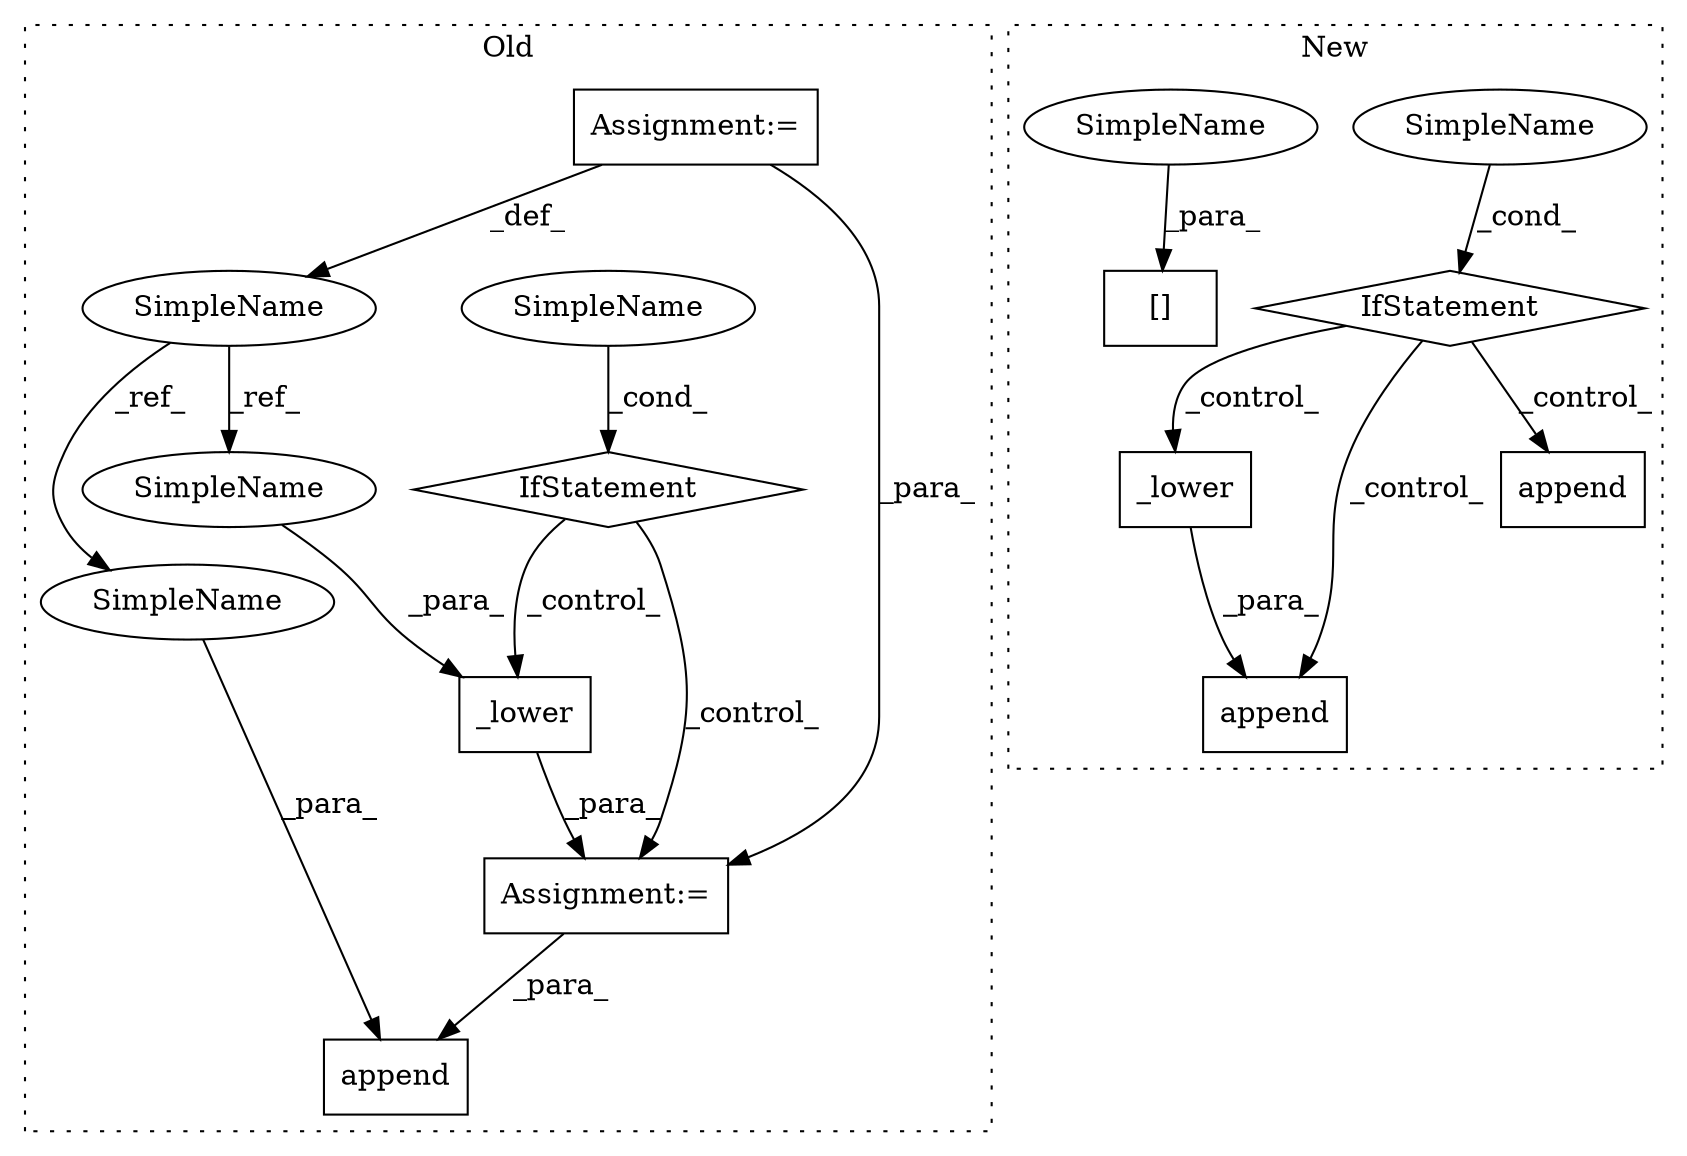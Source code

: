 digraph G {
subgraph cluster0 {
1 [label="_lower" a="32" s="9427,9438" l="7,1" shape="box"];
5 [label="IfStatement" a="25" s="9395,9408" l="4,2" shape="diamond"];
8 [label="SimpleName" a="42" s="9399" l="9" shape="ellipse"];
9 [label="Assignment:=" a="7" s="9426" l="1" shape="box"];
10 [label="SimpleName" a="42" s="9368" l="4" shape="ellipse"];
11 [label="append" a="32" s="9543,9554" l="7,1" shape="box"];
12 [label="Assignment:=" a="7" s="9372" l="1" shape="box"];
15 [label="SimpleName" a="42" s="9434" l="4" shape="ellipse"];
16 [label="SimpleName" a="42" s="9550" l="4" shape="ellipse"];
label = "Old";
style="dotted";
}
subgraph cluster1 {
2 [label="_lower" a="32" s="9342,9361" l="7,1" shape="box"];
3 [label="append" a="32" s="9335,9362" l="7,1" shape="box"];
4 [label="IfStatement" a="25" s="9295,9308" l="4,2" shape="diamond"];
6 [label="[]" a="2" s="9413,9421" l="7,1" shape="box"];
7 [label="SimpleName" a="42" s="9299" l="9" shape="ellipse"];
13 [label="append" a="32" s="9406,9425" l="7,1" shape="box"];
14 [label="SimpleName" a="42" s="9420" l="1" shape="ellipse"];
label = "New";
style="dotted";
}
1 -> 9 [label="_para_"];
2 -> 3 [label="_para_"];
4 -> 2 [label="_control_"];
4 -> 3 [label="_control_"];
4 -> 13 [label="_control_"];
5 -> 1 [label="_control_"];
5 -> 9 [label="_control_"];
7 -> 4 [label="_cond_"];
8 -> 5 [label="_cond_"];
9 -> 11 [label="_para_"];
10 -> 15 [label="_ref_"];
10 -> 16 [label="_ref_"];
12 -> 10 [label="_def_"];
12 -> 9 [label="_para_"];
14 -> 6 [label="_para_"];
15 -> 1 [label="_para_"];
16 -> 11 [label="_para_"];
}